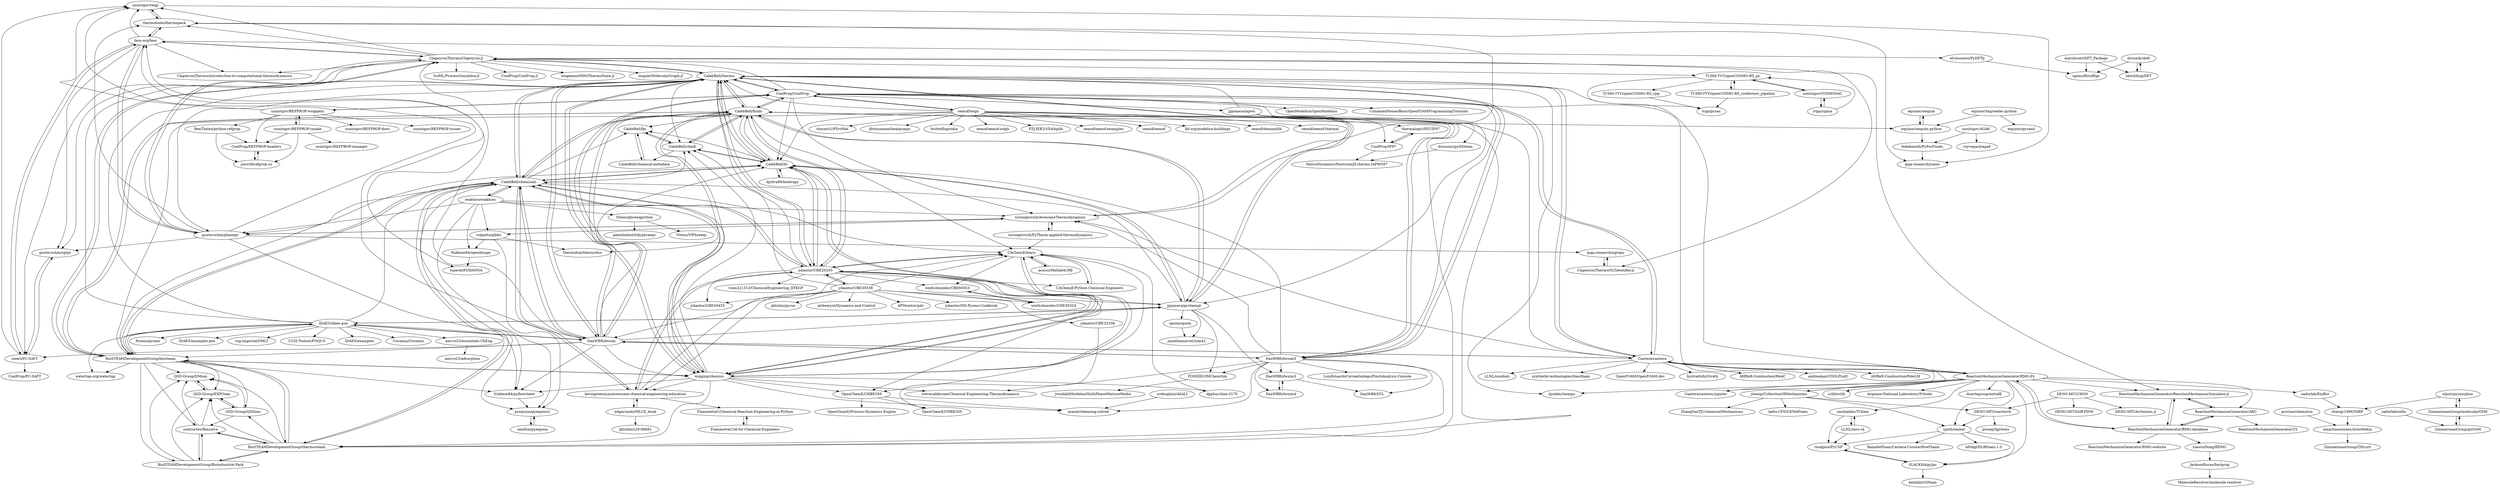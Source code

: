 digraph G {
"equinor/neqsim" -> "equinor/neqsim-python"
"equinor/neqsim-python" -> "equinor/neqsim"
"equinor/neqsim-python" -> "fedebenelli/PyForFluids"
"CoolProp/CoolProp" -> "CalebBell/thermo"
"CoolProp/CoolProp" -> "usnistgov/REFPROP-wrappers"
"CoolProp/CoolProp" -> "CalebBell/fluids"
"CoolProp/CoolProp" -> "oemof/tespy"
"CoolProp/CoolProp" -> "Cantera/cantera"
"CoolProp/CoolProp" -> "DanWBR/dwsim"
"CoolProp/CoolProp" -> "ClapeyronThermo/Clapeyron.jl"
"CoolProp/CoolProp" -> "jjgomera/iapws"
"CoolProp/CoolProp" -> "jjgomera/pychemqt"
"CoolProp/CoolProp" -> "CalebBell/ht"
"CoolProp/CoolProp" -> "iurisegtovich/AwesomeThermodynamics"
"CoolProp/CoolProp" -> "ReactionMechanismGenerator/RMG-Py"
"CoolProp/CoolProp" -> "DanWBR/dwsim5"
"CoolProp/CoolProp" -> "OpenModelica/OpenModelica" ["e"=1]
"CoolProp/CoolProp" -> "UnnamedMoose/BasicOpenFOAMProgrammingTutorials" ["e"=1]
"zadorlab/sella" -> "ZimmermanGroup/pyGSM"
"jckantor/CBE30338" -> "jckantor/CBE20255"
"jckantor/CBE30338" -> "CAChemE/learn"
"jckantor/CBE30338" -> "jckantor/CBE40455"
"jckantor/CBE30338" -> "jckantor/ND-Pyomo-Cookbook" ["e"=1]
"jckantor/CBE30338" -> "jckantor/CBE32338"
"jckantor/CBE30338" -> "jkitchin/pycse" ["e"=1]
"jckantor/CBE30338" -> "CalebBell/thermo"
"jckantor/CBE30338" -> "alchemyst/Dynamics-and-Control" ["e"=1]
"jckantor/CBE30338" -> "APMonitor/pdc" ["e"=1]
"jckantor/CBE30338" -> "jjgomera/pychemqt"
"jckantor/CBE30338" -> "wmfschneider/CHE30324"
"jckantor/CBE30338" -> "DanWBR/dwsim"
"jckantor/CBE30338" -> "kevingreenman/awesome-chemical-engineering-education"
"thermalogic/SEUIF97" -> "CoolProp/IF97"
"jjgomera/iapws" -> "drunsinn/pyXSteam"
"jjgomera/iapws" -> "thermalogic/SEUIF97"
"jjgomera/iapws" -> "iurisegtovich/AwesomeThermodynamics"
"jjgomera/iapws" -> "CoolProp/IF97"
"jjgomera/iapws" -> "CalebBell/thermo"
"wigging/chemics" -> "CalebBell/chemicals"
"wigging/chemics" -> "CalebBell/ht"
"wigging/chemics" -> "CAChemE/learn"
"wigging/chemics" -> "CalebBell/fluids"
"wigging/chemics" -> "CalebBell/thermo"
"wigging/chemics" -> "jckantor/CBE20255"
"wigging/chemics" -> "CalebBell/chedl"
"wigging/chemics" -> "Nukleon84/pyflowsheet"
"wigging/chemics" -> "dpploy/chen-3170"
"wigging/chemics" -> "BioSTEAMDevelopmentGroup/biosteam"
"wigging/chemics" -> "kevingreenman/awesome-chemical-engineering-education"
"wigging/chemics" -> "stevecalderone/Chemical-Engineering-Thermodynamics"
"wigging/chemics" -> "OpenChemE/CHBE356"
"wigging/chemics" -> "asanet/chemeng-solved"
"wigging/chemics" -> "BioSTEAMDevelopmentGroup/thermosteam"
"jckantor/CBE20255" -> "CAChemE/learn"
"jckantor/CBE20255" -> "jckantor/CBE30338"
"jckantor/CBE20255" -> "kevingreenman/awesome-chemical-engineering-education"
"jckantor/CBE20255" -> "CalebBell/chemicals"
"jckantor/CBE20255" -> "wigging/chemics"
"jckantor/CBE20255" -> "CalebBell/thermo"
"jckantor/CBE20255" -> "CalebBell/chedl"
"jckantor/CBE20255" -> "wmfschneider/CBE60553"
"jckantor/CBE20255" -> "jckantor/CBE40455"
"jckantor/CBE20255" -> "CalebBell/fluids"
"jckantor/CBE20255" -> "CAChemE/Python-Chemical-Engineers"
"jckantor/CBE20255" -> "CalebBell/ht"
"jckantor/CBE20255" -> "jjgomera/pychemqt"
"jckantor/CBE20255" -> "vmm221313/ChemicalEngineering_IITKGP"
"jckantor/CBE20255" -> "OpenChemE/CHBE356"
"nbwilding/DFT" -> "droundy/deft"
"oemof/tespy" -> "jfreissmann/heatpumps"
"oemof/tespy" -> "CoolProp/CoolProp"
"oemof/tespy" -> "fwitte/fluprodia"
"oemof/tespy" -> "oemof/oemof-solph" ["e"=1]
"oemof/tespy" -> "FZJ-IEK3-VSA/hplib" ["e"=1]
"oemof/tespy" -> "oemof/oemof-examples"
"oemof/tespy" -> "oemof/oemof" ["e"=1]
"oemof/tespy" -> "CalebBell/thermo"
"oemof/tespy" -> "BioSTEAMDevelopmentGroup/biosteam"
"oemof/tespy" -> "lbl-srg/modelica-buildings" ["e"=1]
"oemof/tespy" -> "oemof/demandlib" ["e"=1]
"oemof/tespy" -> "oemof/oemof-thermal"
"oemof/tespy" -> "CalebBell/ht"
"oemof/tespy" -> "BioSTEAMDevelopmentGroup/thermosteam"
"oemof/tespy" -> "chmarti1/PYroMat"
"IDAES/idaes-pse" -> "BioSTEAMDevelopmentGroup/biosteam"
"IDAES/idaes-pse" -> "IDAES/examples-pse"
"IDAES/idaes-pse" -> "DanWBR/dwsim"
"IDAES/idaes-pse" -> "watertap-org/watertap"
"IDAES/idaes-pse" -> "cog-imperial/OMLT" ["e"=1]
"IDAES/idaes-pse" -> "CCSI-Toolset/FOQUS"
"IDAES/idaes-pse" -> "jjgomera/pychemqt"
"IDAES/idaes-pse" -> "CalebBell/thermo"
"IDAES/idaes-pse" -> "IDAES/examples"
"IDAES/idaes-pse" -> "Coramin/Coramin" ["e"=1]
"IDAES/idaes-pse" -> "CalebBell/chemicals"
"IDAES/idaes-pse" -> "Nukleon84/pyflowsheet"
"IDAES/idaes-pse" -> "Pyomo/pyomo" ["e"=1]
"IDAES/idaes-pse" -> "ClapeyronThermo/Clapeyron.jl"
"IDAES/idaes-pse" -> "amvro23/essentials-ChEng"
"LLNL/zero-rk" -> "rmalpica/PyCSP"
"LLNL/zero-rk" -> "sandialabs/TChem"
"zadorlab/KinBot" -> "zhaoqy1996/YARP"
"zmeri/PC-SAFT" -> "gustavochm/sgtpy"
"zmeri/PC-SAFT" -> "feos-org/feos"
"zmeri/PC-SAFT" -> "CoolProp/PC-SAFT"
"zmeri/PC-SAFT" -> "usnistgov/teqp"
"BioSTEAMDevelopmentGroup/biosteam" -> "BioSTEAMDevelopmentGroup/thermosteam"
"BioSTEAMDevelopmentGroup/biosteam" -> "BioSTEAMDevelopmentGroup/Bioindustrial-Park"
"BioSTEAMDevelopmentGroup/biosteam" -> "CalebBell/chemicals"
"BioSTEAMDevelopmentGroup/biosteam" -> "yoelcortes/flexsolve"
"BioSTEAMDevelopmentGroup/biosteam" -> "IDAES/idaes-pse"
"BioSTEAMDevelopmentGroup/biosteam" -> "QSD-Group/QSDsan"
"BioSTEAMDevelopmentGroup/biosteam" -> "wigging/chemics"
"BioSTEAMDevelopmentGroup/biosteam" -> "Nukleon84/pyflowsheet"
"BioSTEAMDevelopmentGroup/biosteam" -> "CalebBell/fluids"
"BioSTEAMDevelopmentGroup/biosteam" -> "CalebBell/ht"
"BioSTEAMDevelopmentGroup/biosteam" -> "QSD-Group/EXPOsan"
"BioSTEAMDevelopmentGroup/biosteam" -> "CalebBell/thermo"
"BioSTEAMDevelopmentGroup/biosteam" -> "watertap-org/watertap"
"BioSTEAMDevelopmentGroup/biosteam" -> "QSD-Group/DMsan"
"OpenChemE/CHBE356" -> "OpenChemE/CHBE355"
"OpenChemE/CHBE356" -> "asanet/chemeng-solved"
"OpenChemE/CHBE356" -> "OpenChemE/Process-Dynamics-Engine"
"jiweiqi/CollectionOfMechanisms" -> "Aalto-CFD/CEMAFoam" ["e"=1]
"jiweiqi/CollectionOfMechanisms" -> "speth/ember"
"jiweiqi/CollectionOfMechanisms" -> "DENG-MIT/reactorch"
"jiweiqi/CollectionOfMechanisms" -> "ZhangYanTJU/chemicalMechanisms"
"FOSSEE/OMChemSim" -> "jwindahlModelon/MultiPhaseMixtureMedia" ["e"=1]
"gustavochm/phasepy" -> "usnistgov/teqp"
"gustavochm/phasepy" -> "gustavochm/sgtpy"
"gustavochm/phasepy" -> "feos-org/feos"
"gustavochm/phasepy" -> "ipqa-research/ugropy"
"gustavochm/phasepy" -> "iurisegtovich/AwesomeThermodynamics"
"gustavochm/phasepy" -> "thermotools/thermopack"
"gustavochm/phasepy" -> "pyequion/pyequion2"
"gustavochm/phasepy" -> "ClapeyronThermo/Clapeyron.jl"
"marykcoe/cDFT_Package" -> "opencdft/cdftpy"
"marykcoe/cDFT_Package" -> "nbwilding/DFT"
"volpatto/gibbs" -> "thermohub/thermofun"
"volpatto/gibbs" -> "Nukleon84/openikcape"
"volpatto/gibbs" -> "pyequion/pyequion2"
"drunsinn/pyXSteam" -> "NativeDynamics/NeutriumJS.thermo.IAPWS97"
"lvpp/sigma" -> "usnistgov/COSMOSAC"
"lvpp/sigma" -> "TUHH-TVT/openCOSMO-RS_py"
"ZimmermanGroup/pyGSM" -> "ZimmermanGroup/molecularGSM"
"ReactionMechanismGenerator/ReactionMechanismSimulator.jl" -> "ReactionMechanismGenerator/ARC"
"ReactionMechanismGenerator/ReactionMechanismSimulator.jl" -> "ReactionMechanismGenerator/RMG-database"
"jjgomera/pychemqt" -> "CalebBell/thermo"
"jjgomera/pychemqt" -> "DanWBR/dwsim3"
"jjgomera/pychemqt" -> "CalebBell/ht"
"jjgomera/pychemqt" -> "jonathanxavier/sim42"
"jjgomera/pychemqt" -> "opsim/opsim"
"jjgomera/pychemqt" -> "FOSSEE/OMChemSim"
"jjgomera/pychemqt" -> "CalebBell/fluids"
"jjgomera/pychemqt" -> "CalebBell/chemicals"
"jjgomera/pychemqt" -> "IDAES/idaes-pse"
"ReactionMechanismGenerator/ARC" -> "ReactionMechanismGenerator/T3"
"ReactionMechanismGenerator/ARC" -> "ReactionMechanismGenerator/RMG-database"
"ReactionMechanismGenerator/ARC" -> "ReactionMechanismGenerator/ReactionMechanismSimulator.jl"
"ReactionMechanismGenerator/RMG-database" -> "ReactionMechanismGenerator/ARC"
"ReactionMechanismGenerator/RMG-database" -> "ReactionMechanismGenerator/RMG-Py"
"ReactionMechanismGenerator/RMG-database" -> "ReactionMechanismGenerator/ReactionMechanismSimulator.jl"
"ReactionMechanismGenerator/RMG-database" -> "ReactionMechanismGenerator/RMG-website"
"ReactionMechanismGenerator/RMG-database" -> "xiaoruiDong/RDMC"
"srebughini/ASALI" -> "asanet/chemeng-solved"
"opsim/opsim" -> "jonathanxavier/sim42"
"SLACKHA/pyJac" -> "rmalpica/PyCSP"
"SLACKHA/pyJac" -> "kahilah/ct2foam" ["e"=1]
"acuoci/Matlab4CRE" -> "CAChemE/learn"
"DanWBR/dwsim" -> "DanWBR/dwsim5"
"DanWBR/dwsim" -> "CalebBell/thermo"
"DanWBR/dwsim" -> "CalebBell/chemicals"
"DanWBR/dwsim" -> "IDAES/idaes-pse"
"DanWBR/dwsim" -> "CalebBell/fluids"
"DanWBR/dwsim" -> "CalebBell/ht"
"DanWBR/dwsim" -> "CoolProp/CoolProp"
"DanWBR/dwsim" -> "Nukleon84/pyflowsheet"
"DanWBR/dwsim" -> "BioSTEAMDevelopmentGroup/biosteam"
"DanWBR/dwsim" -> "wigging/chemics"
"DanWBR/dwsim" -> "feos-org/feos"
"DanWBR/dwsim" -> "jjgomera/pychemqt"
"DanWBR/dwsim" -> "zmeri/PC-SAFT"
"DanWBR/dwsim" -> "Cantera/cantera"
"DanWBR/dwsim" -> "ClapeyronThermo/Clapeyron.jl"
"DENG-MIT/reactorch" -> "speth/ember"
"DENG-MIT/reactorch" -> "jiweiqi/IgnSens"
"ClapeyronThermo/Clapeyron.jl" -> "usnistgov/teqp"
"ClapeyronThermo/Clapeyron.jl" -> "feos-org/feos"
"ClapeyronThermo/Clapeyron.jl" -> "zmeri/PC-SAFT"
"ClapeyronThermo/Clapeyron.jl" -> "gustavochm/phasepy"
"ClapeyronThermo/Clapeyron.jl" -> "thermotools/thermopack"
"ClapeyronThermo/Clapeyron.jl" -> "ClapeyronThermo/introduction-to-computational-thermodynamics"
"ClapeyronThermo/Clapeyron.jl" -> "SciML/ProcessSimulator.jl"
"ClapeyronThermo/Clapeyron.jl" -> "CalebBell/thermo"
"ClapeyronThermo/Clapeyron.jl" -> "gustavochm/sgtpy"
"ClapeyronThermo/Clapeyron.jl" -> "CoolProp/CoolProp.jl"
"ClapeyronThermo/Clapeyron.jl" -> "longemen3000/ThermoState.jl"
"ClapeyronThermo/Clapeyron.jl" -> "ReactionMechanismGenerator/ReactionMechanismSimulator.jl"
"ClapeyronThermo/Clapeyron.jl" -> "TUHH-TVT/openCOSMO-RS_py"
"ClapeyronThermo/Clapeyron.jl" -> "ClapeyronThermo/GCIdentifier.jl"
"ClapeyronThermo/Clapeyron.jl" -> "mojaie/MolecularGraph.jl" ["e"=1]
"CalebBell/chemicals" -> "CalebBell/fluids"
"CalebBell/chemicals" -> "CalebBell/ht"
"CalebBell/chemicals" -> "CalebBell/thermo"
"CalebBell/chemicals" -> "BioSTEAMDevelopmentGroup/thermosteam"
"CalebBell/chemicals" -> "BioSTEAMDevelopmentGroup/biosteam"
"CalebBell/chemicals" -> "CalebBell/chedl"
"CalebBell/chemicals" -> "wigging/chemics"
"CalebBell/chemicals" -> "jckantor/CBE20255"
"CalebBell/chemicals" -> "kevingreenman/awesome-chemical-engineering-education"
"CalebBell/chemicals" -> "CalebBell/fpi"
"CalebBell/chemicals" -> "DanWBR/dwsim"
"CalebBell/chemicals" -> "gustavochm/phasepy"
"CalebBell/chemicals" -> "Nukleon84/pyflowsheet"
"CalebBell/chemicals" -> "CAChemE/learn"
"CalebBell/chemicals" -> "reaktoro/reaktoro"
"caiofcm/pyequion" -> "pyequion/pyequion2"
"elvissoares/PyDFTlj" -> "opencdft/cdftpy"
"BioSTEAMDevelopmentGroup/thermosteam" -> "BioSTEAMDevelopmentGroup/Bioindustrial-Park"
"BioSTEAMDevelopmentGroup/thermosteam" -> "yoelcortes/flexsolve"
"BioSTEAMDevelopmentGroup/thermosteam" -> "BioSTEAMDevelopmentGroup/biosteam"
"BioSTEAMDevelopmentGroup/thermosteam" -> "QSD-Group/QSDsan"
"BioSTEAMDevelopmentGroup/thermosteam" -> "QSD-Group/EXPOsan"
"BioSTEAMDevelopmentGroup/thermosteam" -> "QSD-Group/DMsan"
"BioSTEAMDevelopmentGroup/thermosteam" -> "CalebBell/chemicals"
"usnistgov/COSMOSAC" -> "TUHH-TVT/openCOSMO-RS_py"
"usnistgov/COSMOSAC" -> "lvpp/sigma"
"CoolProp/REFPROP-headers" -> "jowr/librefprop.so"
"equinor/tagreader-python" -> "equinor/pysand"
"equinor/tagreader-python" -> "equinor/neqsim-python"
"gustavochm/sgtpy" -> "zmeri/PC-SAFT"
"BioSTEAMDevelopmentGroup/Bioindustrial-Park" -> "yoelcortes/flexsolve"
"BioSTEAMDevelopmentGroup/Bioindustrial-Park" -> "BioSTEAMDevelopmentGroup/thermosteam"
"BioSTEAMDevelopmentGroup/Bioindustrial-Park" -> "QSD-Group/DMsan"
"BioSTEAMDevelopmentGroup/Bioindustrial-Park" -> "QSD-Group/EXPOsan"
"jckantor/CBE32338" -> "OpenChemE/CHBE355"
"QSD-Group/QSDsan" -> "QSD-Group/EXPOsan"
"QSD-Group/QSDsan" -> "QSD-Group/DMsan"
"QSD-Group/QSDsan" -> "yoelcortes/flexsolve"
"yoelcortes/flexsolve" -> "QSD-Group/DMsan"
"yoelcortes/flexsolve" -> "QSD-Group/EXPOsan"
"yoelcortes/flexsolve" -> "BioSTEAMDevelopmentGroup/Bioindustrial-Park"
"yoelcortes/flexsolve" -> "BioSTEAMDevelopmentGroup/thermosteam"
"Nukleon84/openikcape" -> "tspecht93/HANNA"
"Cantera/cantera" -> "ReactionMechanismGenerator/RMG-Py"
"Cantera/cantera" -> "CalebBell/thermo"
"Cantera/cantera" -> "Cantera/cantera-jupyter"
"Cantera/cantera" -> "CoolProp/CoolProp"
"Cantera/cantera" -> "hystrath/hyStrath" ["e"=1]
"Cantera/cantera" -> "jiweiqi/CollectionOfMechanisms"
"Cantera/cantera" -> "AMReX-Combustion/PeleC" ["e"=1]
"Cantera/cantera" -> "andrealani/COOLFluiD" ["e"=1]
"Cantera/cantera" -> "AMReX-Combustion/PeleLM" ["e"=1]
"Cantera/cantera" -> "DanWBR/dwsim"
"Cantera/cantera" -> "CalebBell/fluids"
"Cantera/cantera" -> "LLNL/sundials" ["e"=1]
"Cantera/cantera" -> "synthetik-technologies/blastfoam" ["e"=1]
"Cantera/cantera" -> "iurisegtovich/AwesomeThermodynamics"
"Cantera/cantera" -> "OpenFOAM/OpenFOAM-dev" ["e"=1]
"CAChemE/learn" -> "jckantor/CBE20255"
"CAChemE/learn" -> "CAChemE/Python-Chemical-Engineers"
"CAChemE/learn" -> "OpenChemE/CHBE356"
"CAChemE/learn" -> "wigging/chemics"
"CAChemE/learn" -> "acuoci/Matlab4CRE"
"CAChemE/learn" -> "dpploy/chen-3170"
"CAChemE/learn" -> "wmfschneider/CBE60553"
"sandialabs/TChem" -> "LLNL/zero-rk"
"sandialabs/TChem" -> "rmalpica/PyCSP"
"ReactionMechanismGenerator/RMG-Py" -> "ReactionMechanismGenerator/RMG-database"
"ReactionMechanismGenerator/RMG-Py" -> "ReactionMechanismGenerator/ARC"
"ReactionMechanismGenerator/RMG-Py" -> "Cantera/cantera"
"ReactionMechanismGenerator/RMG-Py" -> "ReactionMechanismGenerator/ReactionMechanismSimulator.jl"
"ReactionMechanismGenerator/RMG-Py" -> "duartegroup/autodE" ["e"=1]
"ReactionMechanismGenerator/RMG-Py" -> "cclib/cclib" ["e"=1]
"ReactionMechanismGenerator/RMG-Py" -> "Cantera/cantera-jupyter"
"ReactionMechanismGenerator/RMG-Py" -> "zadorlab/KinBot"
"ReactionMechanismGenerator/RMG-Py" -> "speth/ember"
"ReactionMechanismGenerator/RMG-Py" -> "jiweiqi/CollectionOfMechanisms"
"ReactionMechanismGenerator/RMG-Py" -> "bjodah/chempy" ["e"=1]
"ReactionMechanismGenerator/RMG-Py" -> "CalebBell/thermo"
"ReactionMechanismGenerator/RMG-Py" -> "Argonne-National-Laboratory/Frhodo"
"ReactionMechanismGenerator/RMG-Py" -> "SLACKHA/pyJac"
"ReactionMechanismGenerator/RMG-Py" -> "sandialabs/TChem"
"zhaoqy1996/YARP" -> "emartineznunez/AutoMeKin"
"usnistgov/REFPROP-wrappers" -> "usnistgov/REFPROP-cmake"
"usnistgov/REFPROP-wrappers" -> "CoolProp/CoolProp"
"usnistgov/REFPROP-wrappers" -> "BenThelen/python-refprop"
"usnistgov/REFPROP-wrappers" -> "usnistgov/REFPROP-docs"
"usnistgov/REFPROP-wrappers" -> "usnistgov/REFPROP-issues"
"usnistgov/REFPROP-wrappers" -> "CoolProp/REFPROP-headers"
"usnistgov/REFPROP-wrappers" -> "usnistgov/teqp"
"usnistgov/teqp" -> "thermotools/thermopack"
"usnistgov/teqp" -> "ipqa-research/yaeos"
"DENG-MIT/CRNN" -> "DENG-MIT/Arrhenius.jl" ["e"=1]
"DENG-MIT/CRNN" -> "DENG-MIT/reactorch"
"DENG-MIT/CRNN" -> "DENG-MIT/Stiff-PINN"
"Nukleon84/pyflowsheet" -> "pyequion/pyequion2"
"CoolProp/IF97" -> "thermalogic/SEUIF97"
"CoolProp/IF97" -> "NativeDynamics/NeutriumJS.thermo.IAPWS97"
"xiaoruiDong/RDMC" -> "JacksonBurns/fastprop"
"QSD-Group/EXPOsan" -> "QSD-Group/DMsan"
"QSD-Group/EXPOsan" -> "QSD-Group/QSDsan"
"rmalpica/PyCSP" -> "SLACKHA/pyJac"
"fedebenelli/PyForFluids" -> "ipqa-research/yaeos"
"QSD-Group/DMsan" -> "QSD-Group/EXPOsan"
"CalebBell/fluids" -> "CalebBell/ht"
"CalebBell/fluids" -> "CalebBell/thermo"
"CalebBell/fluids" -> "CalebBell/chemicals"
"CalebBell/fluids" -> "CalebBell/chedl"
"CalebBell/fluids" -> "wigging/chemics"
"CalebBell/fluids" -> "CalebBell/fpi"
"CalebBell/fluids" -> "jckantor/CBE20255"
"CalebBell/fluids" -> "DanWBR/dwsim"
"CalebBell/fluids" -> "CoolProp/CoolProp"
"CalebBell/fluids" -> "jjgomera/pychemqt"
"CalebBell/fluids" -> "BioSTEAMDevelopmentGroup/biosteam"
"CalebBell/fluids" -> "DanWBR/dwsim5"
"CalebBell/fluids" -> "equinor/neqsim-python"
"CalebBell/fluids" -> "CAChemE/learn"
"CalebBell/fluids" -> "BioSTEAMDevelopmentGroup/thermosteam"
"CalebBell/ht" -> "CalebBell/fluids"
"CalebBell/ht" -> "CalebBell/thermo"
"CalebBell/ht" -> "CalebBell/chedl"
"CalebBell/ht" -> "CalebBell/chemicals"
"CalebBell/ht" -> "wigging/chemics"
"CalebBell/ht" -> "djsilva99/heatrapy"
"CalebBell/ht" -> "CalebBell/fpi"
"CalebBell/ht" -> "jjgomera/pychemqt"
"CalebBell/ht" -> "jckantor/CBE20255"
"CAChemE/Python-Chemical-Engineers" -> "CAChemE/learn"
"TUHH-TVT/openCOSMO-RS_py" -> "TUHH-TVT/openCOSMO-RS_conformer_pipeline"
"TUHH-TVT/openCOSMO-RS_py" -> "lvpp/pysac"
"TUHH-TVT/openCOSMO-RS_py" -> "usnistgov/COSMOSAC"
"TUHH-TVT/openCOSMO-RS_py" -> "TUHH-TVT/openCOSMO-RS_cpp"
"feos-org/feos" -> "thermotools/thermopack"
"feos-org/feos" -> "zmeri/PC-SAFT"
"feos-org/feos" -> "usnistgov/teqp"
"feos-org/feos" -> "ClapeyronThermo/Clapeyron.jl"
"feos-org/feos" -> "gustavochm/sgtpy"
"feos-org/feos" -> "elvissoares/PyDFTlj"
"feos-org/feos" -> "gustavochm/phasepy"
"feos-org/feos" -> "ClapeyronThermo/introduction-to-computational-thermodynamics"
"feos-org/feos" -> "tspecht93/HANNA"
"qcscine/chemoton" -> "emartineznunez/AutoMeKin"
"TUHH-TVT/openCOSMO-RS_conformer_pipeline" -> "lvpp/pysac"
"TUHH-TVT/openCOSMO-RS_conformer_pipeline" -> "TUHH-TVT/openCOSMO-RS_py"
"pyequion/pyequion2" -> "caiofcm/pyequion"
"emartineznunez/AutoMeKin" -> "ZimmermanGroup/ZStruct"
"wmfschneider/CBE60553" -> "wmfschneider/CHE30324"
"TUHH-TVT/openCOSMO-RS_cpp" -> "lvpp/pysac"
"CalebBell/chedl" -> "CalebBell/fpi"
"CalebBell/chedl" -> "CalebBell/chemical-metadata"
"CalebBell/chedl" -> "CalebBell/ht"
"CalebBell/chedl" -> "CalebBell/fluids"
"CalebBell/fpi" -> "CalebBell/chemical-metadata"
"CalebBell/fpi" -> "CalebBell/chedl"
"DanWBR/dwsim4" -> "DanWBR/dwsim3"
"usnistgov/REFPROP-cmake" -> "usnistgov/REFPROP-wrappers"
"usnistgov/REFPROP-cmake" -> "usnistgov/REFPROP-manager"
"usnistgov/REFPROP-cmake" -> "jowr/librefprop.so"
"usnistgov/REFPROP-cmake" -> "CoolProp/REFPROP-headers"
"speth/ember" -> "rmalpica/PyCSP"
"speth/ember" -> "blttkgl/DLBFoam-1.0" ["e"=1]
"speth/ember" -> "SLACKHA/pyJac"
"speth/ember" -> "flameletFoam/Cantera-CounterflowFlame"
"FiammettaC/Chemical-Reaction-Engineering-in-Python" -> "FiammettaC/AI-for-Chemical-Engineers"
"amvro23/essentials-ChEng" -> "amvro23/adsorption"
"thermotools/thermopack" -> "usnistgov/teqp"
"thermotools/thermopack" -> "ipqa-research/yaeos"
"thermotools/thermopack" -> "feos-org/feos"
"ClapeyronThermo/GCIdentifier.jl" -> "ipqa-research/ugropy"
"edgarsmdn/MLCE_book" -> "kevingreenman/awesome-chemical-engineering-education"
"edgarsmdn/MLCE_book" -> "jkitchin/s20-06681"
"droundy/deft" -> "nbwilding/DFT"
"droundy/deft" -> "opencdft/cdftpy"
"CalebBell/thermo" -> "CalebBell/fluids"
"CalebBell/thermo" -> "CalebBell/ht"
"CalebBell/thermo" -> "CalebBell/chemicals"
"CalebBell/thermo" -> "CoolProp/CoolProp"
"CalebBell/thermo" -> "Cantera/cantera"
"CalebBell/thermo" -> "wigging/chemics"
"CalebBell/thermo" -> "bjodah/chempy" ["e"=1]
"CalebBell/thermo" -> "CalebBell/chedl"
"CalebBell/thermo" -> "jckantor/CBE20255"
"CalebBell/thermo" -> "ClapeyronThermo/Clapeyron.jl"
"CalebBell/thermo" -> "DanWBR/dwsim"
"CalebBell/thermo" -> "DanWBR/dwsim5"
"CalebBell/thermo" -> "jjgomera/pychemqt"
"CalebBell/thermo" -> "gustavochm/phasepy"
"CalebBell/thermo" -> "BioSTEAMDevelopmentGroup/biosteam"
"kevingreenman/awesome-chemical-engineering-education" -> "edgarsmdn/MLCE_book"
"kevingreenman/awesome-chemical-engineering-education" -> "jckantor/CBE20255"
"kevingreenman/awesome-chemical-engineering-education" -> "CalebBell/chemicals"
"kevingreenman/awesome-chemical-engineering-education" -> "FiammettaC/Chemical-Reaction-Engineering-in-Python"
"kevingreenman/awesome-chemical-engineering-education" -> "CAChemE/learn"
"iurisegtovich/PyTherm-applied-thermodynamics" -> "iurisegtovich/AwesomeThermodynamics"
"iurisegtovich/PyTherm-applied-thermodynamics" -> "CAChemE/learn"
"iurisegtovich/AwesomeThermodynamics" -> "iurisegtovich/PyTherm-applied-thermodynamics"
"iurisegtovich/AwesomeThermodynamics" -> "volpatto/gibbs"
"iurisegtovich/AwesomeThermodynamics" -> "gustavochm/phasepy"
"iurisegtovich/AwesomeThermodynamics" -> "thermotools/thermopack"
"Vitens/phreeqpython" -> "Vitens/VIPhreeqc"
"Vitens/phreeqpython" -> "paleolimbot/tidyphreeqc"
"DanWBR/dwsim3" -> "DanWBR/dwsim4"
"DanWBR/dwsim3" -> "DanWBR/DTL"
"FiammettaC/AI-for-Chemical-Engineers" -> "FiammettaC/Chemical-Reaction-Engineering-in-Python"
"jowr/librefprop.so" -> "CoolProp/REFPROP-headers"
"ZimmermanGroup/molecularGSM" -> "eljost/pysisyphus"
"ZimmermanGroup/molecularGSM" -> "ZimmermanGroup/pyGSM"
"ipqa-research/ugropy" -> "ClapeyronThermo/GCIdentifier.jl"
"wmfschneider/CHE30324" -> "wmfschneider/CBE60553"
"JacksonBurns/fastprop" -> "MoleculeResolver/molecule-resolver"
"reaktoro/reaktoro" -> "thermohub/thermofun"
"reaktoro/reaktoro" -> "Vitens/phreeqpython"
"reaktoro/reaktoro" -> "volpatto/gibbs"
"reaktoro/reaktoro" -> "iurisegtovich/AwesomeThermodynamics"
"reaktoro/reaktoro" -> "pyequion/pyequion2"
"reaktoro/reaktoro" -> "gustavochm/phasepy"
"reaktoro/reaktoro" -> "CalebBell/chemicals"
"reaktoro/reaktoro" -> "Nukleon84/openikcape"
"usnistgov/AGA8" -> "royvegard/aga8"
"usnistgov/AGA8" -> "fedebenelli/PyForFluids"
"CalebBell/chemical-metadata" -> "CalebBell/fpi"
"eljost/pysisyphus" -> "ZimmermanGroup/molecularGSM"
"eljost/pysisyphus" -> "zhaoqy1996/YARP"
"DanWBR/dwsim5" -> "DanWBR/dwsim4"
"DanWBR/dwsim5" -> "DanWBR/dwsim"
"DanWBR/dwsim5" -> "CalebBell/thermo"
"DanWBR/dwsim5" -> "FOSSEE/OMChemSim"
"DanWBR/dwsim5" -> "BioSTEAMDevelopmentGroup/thermosteam"
"DanWBR/dwsim5" -> "DanWBR/DTL"
"DanWBR/dwsim5" -> "DanWBR/dwsim3"
"DanWBR/dwsim5" -> "asanet/chemeng-solved"
"DanWBR/dwsim5" -> "CalebBell/fluids"
"DanWBR/dwsim5" -> "iurisegtovich/AwesomeThermodynamics"
"DanWBR/dwsim5" -> "stevecalderone/Chemical-Engineering-Thermodynamics"
"DanWBR/dwsim5" -> "CalebBell/ht"
"DanWBR/dwsim5" -> "LuisEduardoCorreaGallego/PinchAnalysis-Console"
"djsilva99/heatrapy" -> "CalebBell/ht"
"BenThelen/python-refprop" -> "CoolProp/REFPROP-headers"
"BenThelen/python-refprop" -> "jowr/librefprop.so"
"equinor/neqsim" ["l"="51.192,25.711"]
"equinor/neqsim-python" ["l"="51.216,25.7"]
"fedebenelli/PyForFluids" ["l"="51.2,25.665"]
"CoolProp/CoolProp" ["l"="51.343,25.627"]
"CalebBell/thermo" ["l"="51.332,25.655"]
"usnistgov/REFPROP-wrappers" ["l"="51.368,25.551"]
"CalebBell/fluids" ["l"="51.315,25.666"]
"oemof/tespy" ["l"="51.258,25.631"]
"Cantera/cantera" ["l"="51.38,25.654"]
"DanWBR/dwsim" ["l"="51.314,25.642"]
"ClapeyronThermo/Clapeyron.jl" ["l"="51.324,25.59"]
"jjgomera/iapws" ["l"="51.38,25.595"]
"jjgomera/pychemqt" ["l"="51.334,25.678"]
"CalebBell/ht" ["l"="51.298,25.668"]
"iurisegtovich/AwesomeThermodynamics" ["l"="51.314,25.61"]
"ReactionMechanismGenerator/RMG-Py" ["l"="51.437,25.648"]
"DanWBR/dwsim5" ["l"="51.322,25.687"]
"OpenModelica/OpenModelica" ["l"="-12.351,18.546"]
"UnnamedMoose/BasicOpenFOAMProgrammingTutorials" ["l"="63.479,-2.731"]
"zadorlab/sella" ["l"="51.723,25.663"]
"ZimmermanGroup/pyGSM" ["l"="51.694,25.659"]
"jckantor/CBE30338" ["l"="51.355,25.654"]
"jckantor/CBE20255" ["l"="51.328,25.643"]
"CAChemE/learn" ["l"="51.322,25.628"]
"jckantor/CBE40455" ["l"="51.369,25.638"]
"jckantor/ND-Pyomo-Cookbook" ["l"="50.873,25.948"]
"jckantor/CBE32338" ["l"="51.38,25.678"]
"jkitchin/pycse" ["l"="21.69,13.144"]
"alchemyst/Dynamics-and-Control" ["l"="62.489,34.901"]
"APMonitor/pdc" ["l"="61.271,15.21"]
"wmfschneider/CHE30324" ["l"="51.386,25.631"]
"kevingreenman/awesome-chemical-engineering-education" ["l"="51.28,25.637"]
"thermalogic/SEUIF97" ["l"="51.414,25.581"]
"CoolProp/IF97" ["l"="51.428,25.57"]
"drunsinn/pyXSteam" ["l"="51.411,25.559"]
"wigging/chemics" ["l"="51.305,25.656"]
"CalebBell/chemicals" ["l"="51.294,25.647"]
"CalebBell/chedl" ["l"="51.307,25.679"]
"Nukleon84/pyflowsheet" ["l"="51.27,25.65"]
"dpploy/chen-3170" ["l"="51.295,25.624"]
"BioSTEAMDevelopmentGroup/biosteam" ["l"="51.278,25.669"]
"stevecalderone/Chemical-Engineering-Thermodynamics" ["l"="51.311,25.705"]
"OpenChemE/CHBE356" ["l"="51.352,25.674"]
"asanet/chemeng-solved" ["l"="51.345,25.697"]
"BioSTEAMDevelopmentGroup/thermosteam" ["l"="51.265,25.666"]
"wmfschneider/CBE60553" ["l"="51.363,25.627"]
"CAChemE/Python-Chemical-Engineers" ["l"="51.335,25.608"]
"vmm221313/ChemicalEngineering_IITKGP" ["l"="51.376,25.615"]
"nbwilding/DFT" ["l"="51.312,25.422"]
"droundy/deft" ["l"="51.319,25.437"]
"jfreissmann/heatpumps" ["l"="51.231,25.61"]
"fwitte/fluprodia" ["l"="51.226,25.623"]
"oemof/oemof-solph" ["l"="-11.217,17.643"]
"FZJ-IEK3-VSA/hplib" ["l"="-11.085,17.659"]
"oemof/oemof-examples" ["l"="51.214,25.604"]
"oemof/oemof" ["l"="-11.204,17.663"]
"lbl-srg/modelica-buildings" ["l"="-12.255,18.548"]
"oemof/demandlib" ["l"="-11.21,17.681"]
"oemof/oemof-thermal" ["l"="51.213,25.629"]
"chmarti1/PYroMat" ["l"="51.196,25.613"]
"IDAES/idaes-pse" ["l"="51.294,25.688"]
"IDAES/examples-pse" ["l"="51.291,25.725"]
"watertap-org/watertap" ["l"="51.257,25.709"]
"cog-imperial/OMLT" ["l"="50.835,25.992"]
"CCSI-Toolset/FOQUS" ["l"="51.263,25.73"]
"IDAES/examples" ["l"="51.278,25.719"]
"Coramin/Coramin" ["l"="50.849,26.029"]
"Pyomo/pyomo" ["l"="50.941,25.899"]
"amvro23/essentials-ChEng" ["l"="51.28,25.747"]
"LLNL/zero-rk" ["l"="51.514,25.665"]
"rmalpica/PyCSP" ["l"="51.495,25.675"]
"sandialabs/TChem" ["l"="51.492,25.656"]
"zadorlab/KinBot" ["l"="51.525,25.641"]
"zhaoqy1996/YARP" ["l"="51.592,25.64"]
"zmeri/PC-SAFT" ["l"="51.325,25.576"]
"gustavochm/sgtpy" ["l"="51.318,25.563"]
"feos-org/feos" ["l"="51.302,25.568"]
"CoolProp/PC-SAFT" ["l"="51.338,25.547"]
"usnistgov/teqp" ["l"="51.308,25.579"]
"BioSTEAMDevelopmentGroup/Bioindustrial-Park" ["l"="51.241,25.666"]
"yoelcortes/flexsolve" ["l"="51.254,25.68"]
"QSD-Group/QSDsan" ["l"="51.246,25.691"]
"QSD-Group/EXPOsan" ["l"="51.24,25.679"]
"QSD-Group/DMsan" ["l"="51.251,25.673"]
"OpenChemE/CHBE355" ["l"="51.375,25.692"]
"OpenChemE/Process-Dynamics-Engine" ["l"="51.387,25.701"]
"jiweiqi/CollectionOfMechanisms" ["l"="51.447,25.689"]
"Aalto-CFD/CEMAFoam" ["l"="63.344,-2.717"]
"speth/ember" ["l"="51.475,25.688"]
"DENG-MIT/reactorch" ["l"="51.488,25.719"]
"ZhangYanTJU/chemicalMechanisms" ["l"="51.457,25.717"]
"FOSSEE/OMChemSim" ["l"="51.342,25.71"]
"jwindahlModelon/MultiPhaseMixtureMedia" ["l"="-12.44,18.643"]
"gustavochm/phasepy" ["l"="51.298,25.595"]
"ipqa-research/ugropy" ["l"="51.281,25.56"]
"thermotools/thermopack" ["l"="51.288,25.583"]
"pyequion/pyequion2" ["l"="51.248,25.597"]
"marykcoe/cDFT_Package" ["l"="51.301,25.439"]
"opencdft/cdftpy" ["l"="51.311,25.464"]
"volpatto/gibbs" ["l"="51.263,25.576"]
"thermohub/thermofun" ["l"="51.24,25.568"]
"Nukleon84/openikcape" ["l"="51.256,25.558"]
"NativeDynamics/NeutriumJS.thermo.IAPWS97" ["l"="51.438,25.549"]
"lvpp/sigma" ["l"="51.251,25.476"]
"usnistgov/COSMOSAC" ["l"="51.254,25.492"]
"TUHH-TVT/openCOSMO-RS_py" ["l"="51.277,25.505"]
"ZimmermanGroup/molecularGSM" ["l"="51.668,25.656"]
"ReactionMechanismGenerator/ReactionMechanismSimulator.jl" ["l"="51.424,25.614"]
"ReactionMechanismGenerator/ARC" ["l"="51.447,25.624"]
"ReactionMechanismGenerator/RMG-database" ["l"="51.458,25.614"]
"DanWBR/dwsim3" ["l"="51.326,25.719"]
"jonathanxavier/sim42" ["l"="51.368,25.707"]
"opsim/opsim" ["l"="51.36,25.719"]
"ReactionMechanismGenerator/T3" ["l"="51.478,25.619"]
"ReactionMechanismGenerator/RMG-website" ["l"="51.478,25.597"]
"xiaoruiDong/RDMC" ["l"="51.498,25.594"]
"srebughini/ASALI" ["l"="51.369,25.74"]
"SLACKHA/pyJac" ["l"="51.474,25.669"]
"kahilah/ct2foam" ["l"="63.347,-2.685"]
"acuoci/Matlab4CRE" ["l"="51.352,25.602"]
"jiweiqi/IgnSens" ["l"="51.506,25.732"]
"ClapeyronThermo/introduction-to-computational-thermodynamics" ["l"="51.312,25.55"]
"SciML/ProcessSimulator.jl" ["l"="51.353,25.573"]
"CoolProp/CoolProp.jl" ["l"="51.326,25.541"]
"longemen3000/ThermoState.jl" ["l"="51.342,25.562"]
"ClapeyronThermo/GCIdentifier.jl" ["l"="51.297,25.553"]
"mojaie/MolecularGraph.jl" ["l"="22.086,17.732"]
"CalebBell/fpi" ["l"="51.284,25.682"]
"reaktoro/reaktoro" ["l"="51.264,25.592"]
"caiofcm/pyequion" ["l"="51.226,25.585"]
"elvissoares/PyDFTlj" ["l"="51.307,25.51"]
"CoolProp/REFPROP-headers" ["l"="51.379,25.517"]
"jowr/librefprop.so" ["l"="51.387,25.5"]
"equinor/tagreader-python" ["l"="51.183,25.733"]
"equinor/pysand" ["l"="51.165,25.747"]
"tspecht93/HANNA" ["l"="51.274,25.545"]
"Cantera/cantera-jupyter" ["l"="51.42,25.67"]
"hystrath/hyStrath" ["l"="63.247,-1.628"]
"AMReX-Combustion/PeleC" ["l"="63.223,-1.583"]
"andrealani/COOLFluiD" ["l"="63.229,-1.57"]
"AMReX-Combustion/PeleLM" ["l"="63.235,-1.647"]
"LLNL/sundials" ["l"="63.101,-1.474"]
"synthetik-technologies/blastfoam" ["l"="63.432,-2.738"]
"OpenFOAM/OpenFOAM-dev" ["l"="63.497,-2.768"]
"duartegroup/autodE" ["l"="22.646,13.34"]
"cclib/cclib" ["l"="22.609,13.365"]
"bjodah/chempy" ["l"="23.589,13.679"]
"Argonne-National-Laboratory/Frhodo" ["l"="51.47,25.643"]
"emartineznunez/AutoMeKin" ["l"="51.617,25.62"]
"usnistgov/REFPROP-cmake" ["l"="51.392,25.523"]
"BenThelen/python-refprop" ["l"="51.368,25.509"]
"usnistgov/REFPROP-docs" ["l"="51.36,25.526"]
"usnistgov/REFPROP-issues" ["l"="51.394,25.539"]
"ipqa-research/yaeos" ["l"="51.254,25.609"]
"DENG-MIT/CRNN" ["l"="51.518,25.751"]
"DENG-MIT/Arrhenius.jl" ["l"="-54.531,-13.637"]
"DENG-MIT/Stiff-PINN" ["l"="51.538,25.771"]
"JacksonBurns/fastprop" ["l"="51.523,25.577"]
"djsilva99/heatrapy" ["l"="51.27,25.697"]
"TUHH-TVT/openCOSMO-RS_conformer_pipeline" ["l"="51.274,25.487"]
"lvpp/pysac" ["l"="51.29,25.485"]
"TUHH-TVT/openCOSMO-RS_cpp" ["l"="51.277,25.476"]
"qcscine/chemoton" ["l"="51.641,25.61"]
"ZimmermanGroup/ZStruct" ["l"="51.62,25.601"]
"CalebBell/chemical-metadata" ["l"="51.287,25.705"]
"DanWBR/dwsim4" ["l"="51.324,25.737"]
"usnistgov/REFPROP-manager" ["l"="51.411,25.504"]
"blttkgl/DLBFoam-1.0" ["l"="63.415,-2.67"]
"flameletFoam/Cantera-CounterflowFlame" ["l"="51.502,25.7"]
"FiammettaC/Chemical-Reaction-Engineering-in-Python" ["l"="51.205,25.648"]
"FiammettaC/AI-for-Chemical-Engineers" ["l"="51.176,25.65"]
"amvro23/adsorption" ["l"="51.273,25.775"]
"edgarsmdn/MLCE_book" ["l"="51.231,25.641"]
"jkitchin/s20-06681" ["l"="51.19,25.636"]
"iurisegtovich/PyTherm-applied-thermodynamics" ["l"="51.291,25.609"]
"Vitens/phreeqpython" ["l"="51.207,25.554"]
"Vitens/VIPhreeqc" ["l"="51.18,25.547"]
"paleolimbot/tidyphreeqc" ["l"="51.189,25.532"]
"DanWBR/DTL" ["l"="51.311,25.724"]
"eljost/pysisyphus" ["l"="51.64,25.651"]
"MoleculeResolver/molecule-resolver" ["l"="51.542,25.565"]
"usnistgov/AGA8" ["l"="51.156,25.673"]
"royvegard/aga8" ["l"="51.132,25.678"]
"LuisEduardoCorreaGallego/PinchAnalysis-Console" ["l"="51.342,25.732"]
}